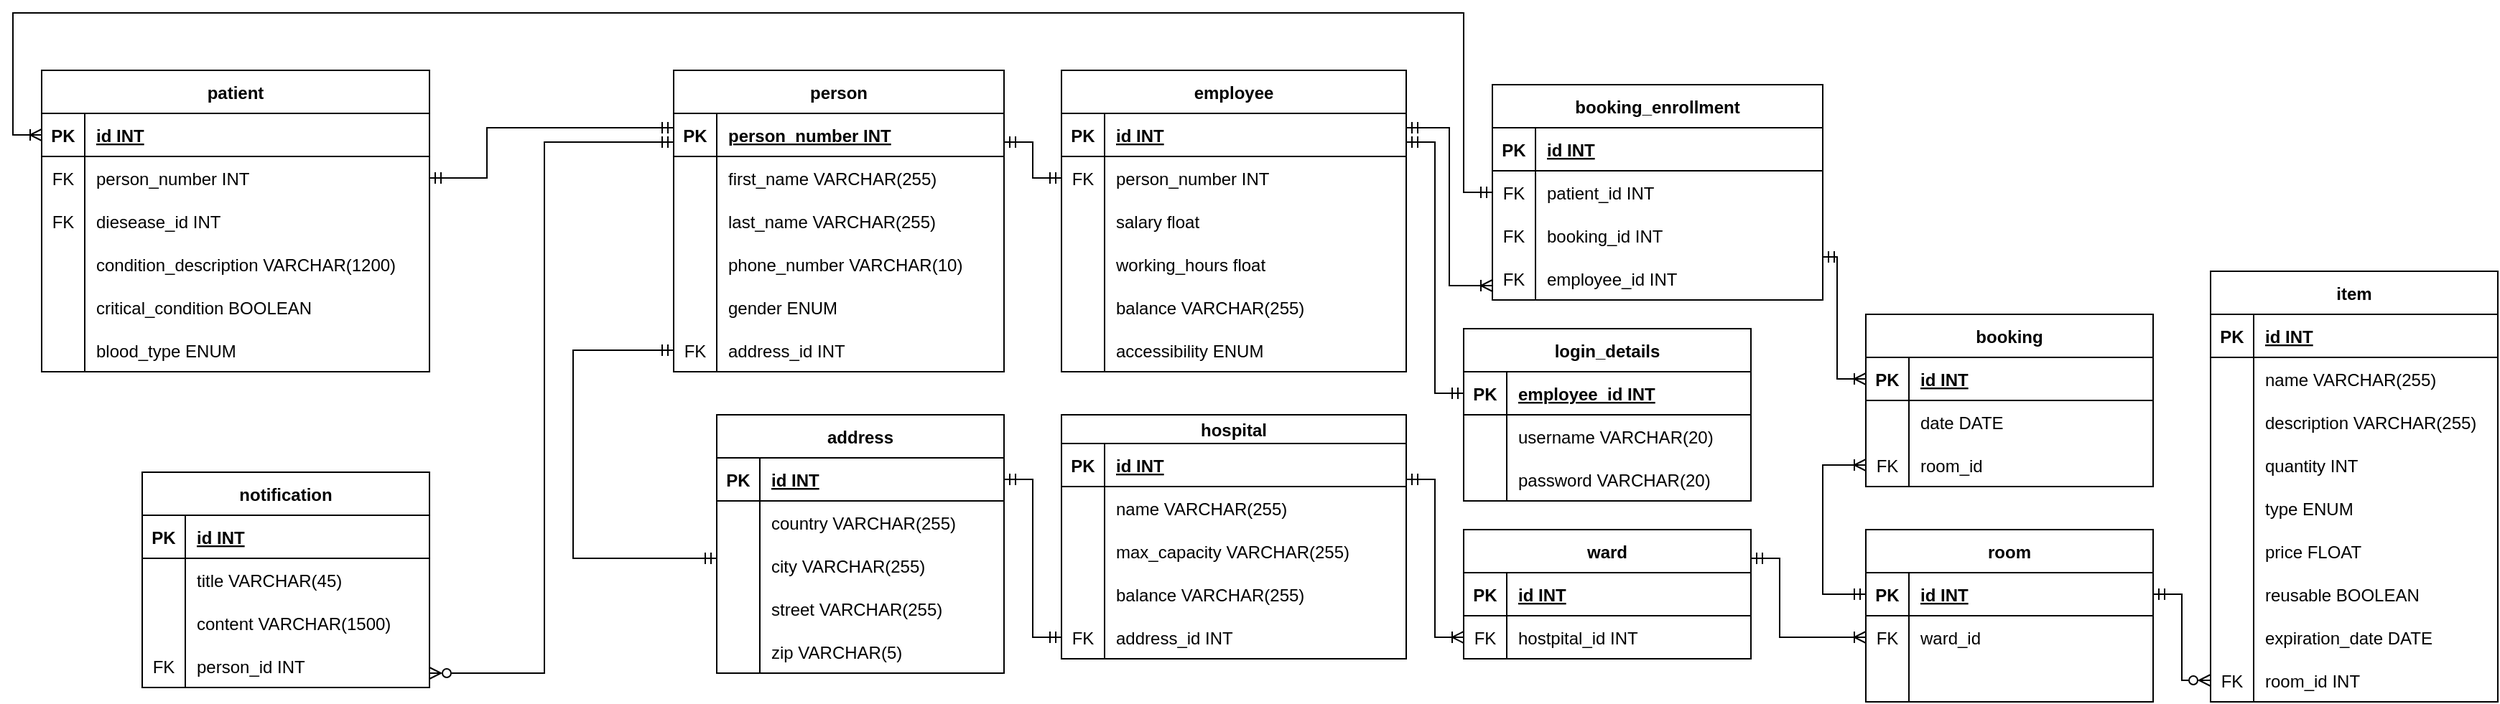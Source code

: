 <mxfile version="15.9.6" type="github">
  <diagram id="4UIG26wqP351JzScmVO9" name="Page-1">
    <mxGraphModel dx="1902" dy="984" grid="1" gridSize="10" guides="1" tooltips="1" connect="1" arrows="1" fold="1" page="1" pageScale="1" pageWidth="850" pageHeight="1100" math="0" shadow="0">
      <root>
        <mxCell id="0" />
        <mxCell id="1" parent="0" />
        <mxCell id="qZt2UEe12QU1mYraXdVA-1" value="hospital" style="shape=table;startSize=20;container=1;collapsible=1;childLayout=tableLayout;fixedRows=1;rowLines=0;fontStyle=1;align=center;resizeLast=1;" parent="1" vertex="1">
          <mxGeometry x="1400" y="400" width="240" height="170" as="geometry" />
        </mxCell>
        <mxCell id="qZt2UEe12QU1mYraXdVA-2" value="" style="shape=partialRectangle;collapsible=0;dropTarget=0;pointerEvents=0;fillColor=none;top=0;left=0;bottom=1;right=0;points=[[0,0.5],[1,0.5]];portConstraint=eastwest;" parent="qZt2UEe12QU1mYraXdVA-1" vertex="1">
          <mxGeometry y="20" width="240" height="30" as="geometry" />
        </mxCell>
        <mxCell id="qZt2UEe12QU1mYraXdVA-3" value="PK" style="shape=partialRectangle;connectable=0;fillColor=none;top=0;left=0;bottom=0;right=0;fontStyle=1;overflow=hidden;" parent="qZt2UEe12QU1mYraXdVA-2" vertex="1">
          <mxGeometry width="30" height="30" as="geometry">
            <mxRectangle width="30" height="30" as="alternateBounds" />
          </mxGeometry>
        </mxCell>
        <mxCell id="qZt2UEe12QU1mYraXdVA-4" value="id INT" style="shape=partialRectangle;connectable=0;fillColor=none;top=0;left=0;bottom=0;right=0;align=left;spacingLeft=6;fontStyle=5;overflow=hidden;" parent="qZt2UEe12QU1mYraXdVA-2" vertex="1">
          <mxGeometry x="30" width="210" height="30" as="geometry">
            <mxRectangle width="210" height="30" as="alternateBounds" />
          </mxGeometry>
        </mxCell>
        <mxCell id="qZt2UEe12QU1mYraXdVA-5" value="" style="shape=partialRectangle;collapsible=0;dropTarget=0;pointerEvents=0;fillColor=none;top=0;left=0;bottom=0;right=0;points=[[0,0.5],[1,0.5]];portConstraint=eastwest;" parent="qZt2UEe12QU1mYraXdVA-1" vertex="1">
          <mxGeometry y="50" width="240" height="30" as="geometry" />
        </mxCell>
        <mxCell id="qZt2UEe12QU1mYraXdVA-6" value="" style="shape=partialRectangle;connectable=0;fillColor=none;top=0;left=0;bottom=0;right=0;editable=1;overflow=hidden;" parent="qZt2UEe12QU1mYraXdVA-5" vertex="1">
          <mxGeometry width="30" height="30" as="geometry">
            <mxRectangle width="30" height="30" as="alternateBounds" />
          </mxGeometry>
        </mxCell>
        <mxCell id="qZt2UEe12QU1mYraXdVA-7" value="name VARCHAR(255)" style="shape=partialRectangle;connectable=0;fillColor=none;top=0;left=0;bottom=0;right=0;align=left;spacingLeft=6;overflow=hidden;" parent="qZt2UEe12QU1mYraXdVA-5" vertex="1">
          <mxGeometry x="30" width="210" height="30" as="geometry">
            <mxRectangle width="210" height="30" as="alternateBounds" />
          </mxGeometry>
        </mxCell>
        <mxCell id="qZt2UEe12QU1mYraXdVA-8" value="" style="shape=partialRectangle;collapsible=0;dropTarget=0;pointerEvents=0;fillColor=none;top=0;left=0;bottom=0;right=0;points=[[0,0.5],[1,0.5]];portConstraint=eastwest;" parent="qZt2UEe12QU1mYraXdVA-1" vertex="1">
          <mxGeometry y="80" width="240" height="30" as="geometry" />
        </mxCell>
        <mxCell id="qZt2UEe12QU1mYraXdVA-9" value="" style="shape=partialRectangle;connectable=0;fillColor=none;top=0;left=0;bottom=0;right=0;editable=1;overflow=hidden;" parent="qZt2UEe12QU1mYraXdVA-8" vertex="1">
          <mxGeometry width="30" height="30" as="geometry">
            <mxRectangle width="30" height="30" as="alternateBounds" />
          </mxGeometry>
        </mxCell>
        <mxCell id="qZt2UEe12QU1mYraXdVA-10" value="max_capacity VARCHAR(255)" style="shape=partialRectangle;connectable=0;fillColor=none;top=0;left=0;bottom=0;right=0;align=left;spacingLeft=6;overflow=hidden;" parent="qZt2UEe12QU1mYraXdVA-8" vertex="1">
          <mxGeometry x="30" width="210" height="30" as="geometry">
            <mxRectangle width="210" height="30" as="alternateBounds" />
          </mxGeometry>
        </mxCell>
        <mxCell id="qZt2UEe12QU1mYraXdVA-11" value="" style="shape=partialRectangle;collapsible=0;dropTarget=0;pointerEvents=0;fillColor=none;top=0;left=0;bottom=0;right=0;points=[[0,0.5],[1,0.5]];portConstraint=eastwest;" parent="qZt2UEe12QU1mYraXdVA-1" vertex="1">
          <mxGeometry y="110" width="240" height="30" as="geometry" />
        </mxCell>
        <mxCell id="qZt2UEe12QU1mYraXdVA-12" value="" style="shape=partialRectangle;connectable=0;fillColor=none;top=0;left=0;bottom=0;right=0;editable=1;overflow=hidden;" parent="qZt2UEe12QU1mYraXdVA-11" vertex="1">
          <mxGeometry width="30" height="30" as="geometry">
            <mxRectangle width="30" height="30" as="alternateBounds" />
          </mxGeometry>
        </mxCell>
        <mxCell id="qZt2UEe12QU1mYraXdVA-13" value="balance VARCHAR(255)" style="shape=partialRectangle;connectable=0;fillColor=none;top=0;left=0;bottom=0;right=0;align=left;spacingLeft=6;overflow=hidden;" parent="qZt2UEe12QU1mYraXdVA-11" vertex="1">
          <mxGeometry x="30" width="210" height="30" as="geometry">
            <mxRectangle width="210" height="30" as="alternateBounds" />
          </mxGeometry>
        </mxCell>
        <mxCell id="qZt2UEe12QU1mYraXdVA-14" value="" style="shape=partialRectangle;collapsible=0;dropTarget=0;pointerEvents=0;fillColor=none;top=0;left=0;bottom=0;right=0;points=[[0,0.5],[1,0.5]];portConstraint=eastwest;" parent="qZt2UEe12QU1mYraXdVA-1" vertex="1">
          <mxGeometry y="140" width="240" height="30" as="geometry" />
        </mxCell>
        <mxCell id="qZt2UEe12QU1mYraXdVA-15" value="FK" style="shape=partialRectangle;connectable=0;fillColor=none;top=0;left=0;bottom=0;right=0;editable=1;overflow=hidden;" parent="qZt2UEe12QU1mYraXdVA-14" vertex="1">
          <mxGeometry width="30" height="30" as="geometry">
            <mxRectangle width="30" height="30" as="alternateBounds" />
          </mxGeometry>
        </mxCell>
        <mxCell id="qZt2UEe12QU1mYraXdVA-16" value="address_id INT" style="shape=partialRectangle;connectable=0;fillColor=none;top=0;left=0;bottom=0;right=0;align=left;spacingLeft=6;overflow=hidden;" parent="qZt2UEe12QU1mYraXdVA-14" vertex="1">
          <mxGeometry x="30" width="210" height="30" as="geometry">
            <mxRectangle width="210" height="30" as="alternateBounds" />
          </mxGeometry>
        </mxCell>
        <mxCell id="qZt2UEe12QU1mYraXdVA-45" value="ward" style="shape=table;startSize=30;container=1;collapsible=1;childLayout=tableLayout;fixedRows=1;rowLines=0;fontStyle=1;align=center;resizeLast=1;" parent="1" vertex="1">
          <mxGeometry x="1680" y="480" width="200" height="90" as="geometry" />
        </mxCell>
        <mxCell id="qZt2UEe12QU1mYraXdVA-46" value="" style="shape=partialRectangle;collapsible=0;dropTarget=0;pointerEvents=0;fillColor=none;top=0;left=0;bottom=1;right=0;points=[[0,0.5],[1,0.5]];portConstraint=eastwest;" parent="qZt2UEe12QU1mYraXdVA-45" vertex="1">
          <mxGeometry y="30" width="200" height="30" as="geometry" />
        </mxCell>
        <mxCell id="qZt2UEe12QU1mYraXdVA-47" value="PK" style="shape=partialRectangle;connectable=0;fillColor=none;top=0;left=0;bottom=0;right=0;fontStyle=1;overflow=hidden;" parent="qZt2UEe12QU1mYraXdVA-46" vertex="1">
          <mxGeometry width="30" height="30" as="geometry">
            <mxRectangle width="30" height="30" as="alternateBounds" />
          </mxGeometry>
        </mxCell>
        <mxCell id="qZt2UEe12QU1mYraXdVA-48" value="id INT" style="shape=partialRectangle;connectable=0;fillColor=none;top=0;left=0;bottom=0;right=0;align=left;spacingLeft=6;fontStyle=5;overflow=hidden;" parent="qZt2UEe12QU1mYraXdVA-46" vertex="1">
          <mxGeometry x="30" width="170" height="30" as="geometry">
            <mxRectangle width="170" height="30" as="alternateBounds" />
          </mxGeometry>
        </mxCell>
        <mxCell id="qZt2UEe12QU1mYraXdVA-49" value="" style="shape=partialRectangle;collapsible=0;dropTarget=0;pointerEvents=0;fillColor=none;top=0;left=0;bottom=0;right=0;points=[[0,0.5],[1,0.5]];portConstraint=eastwest;" parent="qZt2UEe12QU1mYraXdVA-45" vertex="1">
          <mxGeometry y="60" width="200" height="30" as="geometry" />
        </mxCell>
        <mxCell id="qZt2UEe12QU1mYraXdVA-50" value="FK" style="shape=partialRectangle;connectable=0;fillColor=none;top=0;left=0;bottom=0;right=0;editable=1;overflow=hidden;" parent="qZt2UEe12QU1mYraXdVA-49" vertex="1">
          <mxGeometry width="30" height="30" as="geometry">
            <mxRectangle width="30" height="30" as="alternateBounds" />
          </mxGeometry>
        </mxCell>
        <mxCell id="qZt2UEe12QU1mYraXdVA-51" value="hostpital_id INT" style="shape=partialRectangle;connectable=0;fillColor=none;top=0;left=0;bottom=0;right=0;align=left;spacingLeft=6;overflow=hidden;" parent="qZt2UEe12QU1mYraXdVA-49" vertex="1">
          <mxGeometry x="30" width="170" height="30" as="geometry">
            <mxRectangle width="170" height="30" as="alternateBounds" />
          </mxGeometry>
        </mxCell>
        <mxCell id="qZt2UEe12QU1mYraXdVA-58" value="address" style="shape=table;startSize=30;container=1;collapsible=1;childLayout=tableLayout;fixedRows=1;rowLines=0;fontStyle=1;align=center;resizeLast=1;" parent="1" vertex="1">
          <mxGeometry x="1160" y="400" width="200" height="180" as="geometry" />
        </mxCell>
        <mxCell id="qZt2UEe12QU1mYraXdVA-59" value="" style="shape=partialRectangle;collapsible=0;dropTarget=0;pointerEvents=0;fillColor=none;top=0;left=0;bottom=1;right=0;points=[[0,0.5],[1,0.5]];portConstraint=eastwest;" parent="qZt2UEe12QU1mYraXdVA-58" vertex="1">
          <mxGeometry y="30" width="200" height="30" as="geometry" />
        </mxCell>
        <mxCell id="qZt2UEe12QU1mYraXdVA-60" value="PK" style="shape=partialRectangle;connectable=0;fillColor=none;top=0;left=0;bottom=0;right=0;fontStyle=1;overflow=hidden;" parent="qZt2UEe12QU1mYraXdVA-59" vertex="1">
          <mxGeometry width="30" height="30" as="geometry">
            <mxRectangle width="30" height="30" as="alternateBounds" />
          </mxGeometry>
        </mxCell>
        <mxCell id="qZt2UEe12QU1mYraXdVA-61" value="id INT" style="shape=partialRectangle;connectable=0;fillColor=none;top=0;left=0;bottom=0;right=0;align=left;spacingLeft=6;fontStyle=5;overflow=hidden;" parent="qZt2UEe12QU1mYraXdVA-59" vertex="1">
          <mxGeometry x="30" width="170" height="30" as="geometry">
            <mxRectangle width="170" height="30" as="alternateBounds" />
          </mxGeometry>
        </mxCell>
        <mxCell id="qZt2UEe12QU1mYraXdVA-62" value="" style="shape=partialRectangle;collapsible=0;dropTarget=0;pointerEvents=0;fillColor=none;top=0;left=0;bottom=0;right=0;points=[[0,0.5],[1,0.5]];portConstraint=eastwest;" parent="qZt2UEe12QU1mYraXdVA-58" vertex="1">
          <mxGeometry y="60" width="200" height="30" as="geometry" />
        </mxCell>
        <mxCell id="qZt2UEe12QU1mYraXdVA-63" value="" style="shape=partialRectangle;connectable=0;fillColor=none;top=0;left=0;bottom=0;right=0;editable=1;overflow=hidden;" parent="qZt2UEe12QU1mYraXdVA-62" vertex="1">
          <mxGeometry width="30" height="30" as="geometry">
            <mxRectangle width="30" height="30" as="alternateBounds" />
          </mxGeometry>
        </mxCell>
        <mxCell id="qZt2UEe12QU1mYraXdVA-64" value="country VARCHAR(255)" style="shape=partialRectangle;connectable=0;fillColor=none;top=0;left=0;bottom=0;right=0;align=left;spacingLeft=6;overflow=hidden;" parent="qZt2UEe12QU1mYraXdVA-62" vertex="1">
          <mxGeometry x="30" width="170" height="30" as="geometry">
            <mxRectangle width="170" height="30" as="alternateBounds" />
          </mxGeometry>
        </mxCell>
        <mxCell id="qZt2UEe12QU1mYraXdVA-65" value="" style="shape=partialRectangle;collapsible=0;dropTarget=0;pointerEvents=0;fillColor=none;top=0;left=0;bottom=0;right=0;points=[[0,0.5],[1,0.5]];portConstraint=eastwest;" parent="qZt2UEe12QU1mYraXdVA-58" vertex="1">
          <mxGeometry y="90" width="200" height="30" as="geometry" />
        </mxCell>
        <mxCell id="qZt2UEe12QU1mYraXdVA-66" value="" style="shape=partialRectangle;connectable=0;fillColor=none;top=0;left=0;bottom=0;right=0;editable=1;overflow=hidden;" parent="qZt2UEe12QU1mYraXdVA-65" vertex="1">
          <mxGeometry width="30" height="30" as="geometry">
            <mxRectangle width="30" height="30" as="alternateBounds" />
          </mxGeometry>
        </mxCell>
        <mxCell id="qZt2UEe12QU1mYraXdVA-67" value="city VARCHAR(255)" style="shape=partialRectangle;connectable=0;fillColor=none;top=0;left=0;bottom=0;right=0;align=left;spacingLeft=6;overflow=hidden;" parent="qZt2UEe12QU1mYraXdVA-65" vertex="1">
          <mxGeometry x="30" width="170" height="30" as="geometry">
            <mxRectangle width="170" height="30" as="alternateBounds" />
          </mxGeometry>
        </mxCell>
        <mxCell id="qZt2UEe12QU1mYraXdVA-68" value="" style="shape=partialRectangle;collapsible=0;dropTarget=0;pointerEvents=0;fillColor=none;top=0;left=0;bottom=0;right=0;points=[[0,0.5],[1,0.5]];portConstraint=eastwest;" parent="qZt2UEe12QU1mYraXdVA-58" vertex="1">
          <mxGeometry y="120" width="200" height="30" as="geometry" />
        </mxCell>
        <mxCell id="qZt2UEe12QU1mYraXdVA-69" value="" style="shape=partialRectangle;connectable=0;fillColor=none;top=0;left=0;bottom=0;right=0;editable=1;overflow=hidden;" parent="qZt2UEe12QU1mYraXdVA-68" vertex="1">
          <mxGeometry width="30" height="30" as="geometry">
            <mxRectangle width="30" height="30" as="alternateBounds" />
          </mxGeometry>
        </mxCell>
        <mxCell id="qZt2UEe12QU1mYraXdVA-70" value="street VARCHAR(255)" style="shape=partialRectangle;connectable=0;fillColor=none;top=0;left=0;bottom=0;right=0;align=left;spacingLeft=6;overflow=hidden;" parent="qZt2UEe12QU1mYraXdVA-68" vertex="1">
          <mxGeometry x="30" width="170" height="30" as="geometry">
            <mxRectangle width="170" height="30" as="alternateBounds" />
          </mxGeometry>
        </mxCell>
        <mxCell id="qZt2UEe12QU1mYraXdVA-71" value="" style="shape=partialRectangle;collapsible=0;dropTarget=0;pointerEvents=0;fillColor=none;top=0;left=0;bottom=0;right=0;points=[[0,0.5],[1,0.5]];portConstraint=eastwest;" parent="qZt2UEe12QU1mYraXdVA-58" vertex="1">
          <mxGeometry y="150" width="200" height="30" as="geometry" />
        </mxCell>
        <mxCell id="qZt2UEe12QU1mYraXdVA-72" value="" style="shape=partialRectangle;connectable=0;fillColor=none;top=0;left=0;bottom=0;right=0;editable=1;overflow=hidden;" parent="qZt2UEe12QU1mYraXdVA-71" vertex="1">
          <mxGeometry width="30" height="30" as="geometry">
            <mxRectangle width="30" height="30" as="alternateBounds" />
          </mxGeometry>
        </mxCell>
        <mxCell id="qZt2UEe12QU1mYraXdVA-73" value="zip VARCHAR(5)" style="shape=partialRectangle;connectable=0;fillColor=none;top=0;left=0;bottom=0;right=0;align=left;spacingLeft=6;overflow=hidden;" parent="qZt2UEe12QU1mYraXdVA-71" vertex="1">
          <mxGeometry x="30" width="170" height="30" as="geometry">
            <mxRectangle width="170" height="30" as="alternateBounds" />
          </mxGeometry>
        </mxCell>
        <mxCell id="qZt2UEe12QU1mYraXdVA-74" style="edgeStyle=orthogonalEdgeStyle;rounded=0;orthogonalLoop=1;jettySize=auto;html=1;startArrow=ERmandOne;startFill=0;endArrow=ERmandOne;endFill=0;" parent="1" source="qZt2UEe12QU1mYraXdVA-14" target="qZt2UEe12QU1mYraXdVA-59" edge="1">
          <mxGeometry relative="1" as="geometry">
            <Array as="points">
              <mxPoint x="1380" y="555" />
              <mxPoint x="1380" y="445" />
            </Array>
          </mxGeometry>
        </mxCell>
        <mxCell id="qZt2UEe12QU1mYraXdVA-75" value="employee" style="shape=table;startSize=30;container=1;collapsible=1;childLayout=tableLayout;fixedRows=1;rowLines=0;fontStyle=1;align=center;resizeLast=1;" parent="1" vertex="1">
          <mxGeometry x="1400" y="160" width="240" height="210" as="geometry" />
        </mxCell>
        <mxCell id="qZt2UEe12QU1mYraXdVA-76" value="" style="shape=partialRectangle;collapsible=0;dropTarget=0;pointerEvents=0;fillColor=none;top=0;left=0;bottom=1;right=0;points=[[0,0.5],[1,0.5]];portConstraint=eastwest;" parent="qZt2UEe12QU1mYraXdVA-75" vertex="1">
          <mxGeometry y="30" width="240" height="30" as="geometry" />
        </mxCell>
        <mxCell id="qZt2UEe12QU1mYraXdVA-77" value="PK" style="shape=partialRectangle;connectable=0;fillColor=none;top=0;left=0;bottom=0;right=0;fontStyle=1;overflow=hidden;" parent="qZt2UEe12QU1mYraXdVA-76" vertex="1">
          <mxGeometry width="30" height="30" as="geometry">
            <mxRectangle width="30" height="30" as="alternateBounds" />
          </mxGeometry>
        </mxCell>
        <mxCell id="qZt2UEe12QU1mYraXdVA-78" value="id INT" style="shape=partialRectangle;connectable=0;fillColor=none;top=0;left=0;bottom=0;right=0;align=left;spacingLeft=6;fontStyle=5;overflow=hidden;" parent="qZt2UEe12QU1mYraXdVA-76" vertex="1">
          <mxGeometry x="30" width="210" height="30" as="geometry">
            <mxRectangle width="210" height="30" as="alternateBounds" />
          </mxGeometry>
        </mxCell>
        <mxCell id="qZt2UEe12QU1mYraXdVA-91" value="" style="shape=partialRectangle;collapsible=0;dropTarget=0;pointerEvents=0;fillColor=none;top=0;left=0;bottom=0;right=0;points=[[0,0.5],[1,0.5]];portConstraint=eastwest;" parent="qZt2UEe12QU1mYraXdVA-75" vertex="1">
          <mxGeometry y="60" width="240" height="30" as="geometry" />
        </mxCell>
        <mxCell id="qZt2UEe12QU1mYraXdVA-92" value="FK" style="shape=partialRectangle;connectable=0;fillColor=none;top=0;left=0;bottom=0;right=0;editable=1;overflow=hidden;" parent="qZt2UEe12QU1mYraXdVA-91" vertex="1">
          <mxGeometry width="30" height="30" as="geometry">
            <mxRectangle width="30" height="30" as="alternateBounds" />
          </mxGeometry>
        </mxCell>
        <mxCell id="qZt2UEe12QU1mYraXdVA-93" value="person_number INT" style="shape=partialRectangle;connectable=0;fillColor=none;top=0;left=0;bottom=0;right=0;align=left;spacingLeft=6;overflow=hidden;" parent="qZt2UEe12QU1mYraXdVA-91" vertex="1">
          <mxGeometry x="30" width="210" height="30" as="geometry">
            <mxRectangle width="210" height="30" as="alternateBounds" />
          </mxGeometry>
        </mxCell>
        <mxCell id="qZt2UEe12QU1mYraXdVA-79" value="" style="shape=partialRectangle;collapsible=0;dropTarget=0;pointerEvents=0;fillColor=none;top=0;left=0;bottom=0;right=0;points=[[0,0.5],[1,0.5]];portConstraint=eastwest;" parent="qZt2UEe12QU1mYraXdVA-75" vertex="1">
          <mxGeometry y="90" width="240" height="30" as="geometry" />
        </mxCell>
        <mxCell id="qZt2UEe12QU1mYraXdVA-80" value="" style="shape=partialRectangle;connectable=0;fillColor=none;top=0;left=0;bottom=0;right=0;editable=1;overflow=hidden;" parent="qZt2UEe12QU1mYraXdVA-79" vertex="1">
          <mxGeometry width="30" height="30" as="geometry">
            <mxRectangle width="30" height="30" as="alternateBounds" />
          </mxGeometry>
        </mxCell>
        <mxCell id="qZt2UEe12QU1mYraXdVA-81" value="salary float" style="shape=partialRectangle;connectable=0;fillColor=none;top=0;left=0;bottom=0;right=0;align=left;spacingLeft=6;overflow=hidden;" parent="qZt2UEe12QU1mYraXdVA-79" vertex="1">
          <mxGeometry x="30" width="210" height="30" as="geometry">
            <mxRectangle width="210" height="30" as="alternateBounds" />
          </mxGeometry>
        </mxCell>
        <mxCell id="qZt2UEe12QU1mYraXdVA-82" value="" style="shape=partialRectangle;collapsible=0;dropTarget=0;pointerEvents=0;fillColor=none;top=0;left=0;bottom=0;right=0;points=[[0,0.5],[1,0.5]];portConstraint=eastwest;" parent="qZt2UEe12QU1mYraXdVA-75" vertex="1">
          <mxGeometry y="120" width="240" height="30" as="geometry" />
        </mxCell>
        <mxCell id="qZt2UEe12QU1mYraXdVA-83" value="" style="shape=partialRectangle;connectable=0;fillColor=none;top=0;left=0;bottom=0;right=0;editable=1;overflow=hidden;" parent="qZt2UEe12QU1mYraXdVA-82" vertex="1">
          <mxGeometry width="30" height="30" as="geometry">
            <mxRectangle width="30" height="30" as="alternateBounds" />
          </mxGeometry>
        </mxCell>
        <mxCell id="qZt2UEe12QU1mYraXdVA-84" value="working_hours float" style="shape=partialRectangle;connectable=0;fillColor=none;top=0;left=0;bottom=0;right=0;align=left;spacingLeft=6;overflow=hidden;" parent="qZt2UEe12QU1mYraXdVA-82" vertex="1">
          <mxGeometry x="30" width="210" height="30" as="geometry">
            <mxRectangle width="210" height="30" as="alternateBounds" />
          </mxGeometry>
        </mxCell>
        <mxCell id="qZt2UEe12QU1mYraXdVA-85" value="" style="shape=partialRectangle;collapsible=0;dropTarget=0;pointerEvents=0;fillColor=none;top=0;left=0;bottom=0;right=0;points=[[0,0.5],[1,0.5]];portConstraint=eastwest;" parent="qZt2UEe12QU1mYraXdVA-75" vertex="1">
          <mxGeometry y="150" width="240" height="30" as="geometry" />
        </mxCell>
        <mxCell id="qZt2UEe12QU1mYraXdVA-86" value="" style="shape=partialRectangle;connectable=0;fillColor=none;top=0;left=0;bottom=0;right=0;editable=1;overflow=hidden;" parent="qZt2UEe12QU1mYraXdVA-85" vertex="1">
          <mxGeometry width="30" height="30" as="geometry">
            <mxRectangle width="30" height="30" as="alternateBounds" />
          </mxGeometry>
        </mxCell>
        <mxCell id="qZt2UEe12QU1mYraXdVA-87" value="balance VARCHAR(255)" style="shape=partialRectangle;connectable=0;fillColor=none;top=0;left=0;bottom=0;right=0;align=left;spacingLeft=6;overflow=hidden;" parent="qZt2UEe12QU1mYraXdVA-85" vertex="1">
          <mxGeometry x="30" width="210" height="30" as="geometry">
            <mxRectangle width="210" height="30" as="alternateBounds" />
          </mxGeometry>
        </mxCell>
        <mxCell id="qZt2UEe12QU1mYraXdVA-88" value="" style="shape=partialRectangle;collapsible=0;dropTarget=0;pointerEvents=0;fillColor=none;top=0;left=0;bottom=0;right=0;points=[[0,0.5],[1,0.5]];portConstraint=eastwest;" parent="qZt2UEe12QU1mYraXdVA-75" vertex="1">
          <mxGeometry y="180" width="240" height="30" as="geometry" />
        </mxCell>
        <mxCell id="qZt2UEe12QU1mYraXdVA-89" value="" style="shape=partialRectangle;connectable=0;fillColor=none;top=0;left=0;bottom=0;right=0;editable=1;overflow=hidden;" parent="qZt2UEe12QU1mYraXdVA-88" vertex="1">
          <mxGeometry width="30" height="30" as="geometry">
            <mxRectangle width="30" height="30" as="alternateBounds" />
          </mxGeometry>
        </mxCell>
        <mxCell id="qZt2UEe12QU1mYraXdVA-90" value="accessibility ENUM" style="shape=partialRectangle;connectable=0;fillColor=none;top=0;left=0;bottom=0;right=0;align=left;spacingLeft=6;overflow=hidden;" parent="qZt2UEe12QU1mYraXdVA-88" vertex="1">
          <mxGeometry x="30" width="210" height="30" as="geometry">
            <mxRectangle width="210" height="30" as="alternateBounds" />
          </mxGeometry>
        </mxCell>
        <mxCell id="qZt2UEe12QU1mYraXdVA-94" value="person" style="shape=table;startSize=30;container=1;collapsible=1;childLayout=tableLayout;fixedRows=1;rowLines=0;fontStyle=1;align=center;resizeLast=1;" parent="1" vertex="1">
          <mxGeometry x="1130" y="160" width="230" height="210" as="geometry" />
        </mxCell>
        <mxCell id="qZt2UEe12QU1mYraXdVA-95" value="" style="shape=partialRectangle;collapsible=0;dropTarget=0;pointerEvents=0;fillColor=none;top=0;left=0;bottom=1;right=0;points=[[0,0.5],[1,0.5]];portConstraint=eastwest;" parent="qZt2UEe12QU1mYraXdVA-94" vertex="1">
          <mxGeometry y="30" width="230" height="30" as="geometry" />
        </mxCell>
        <mxCell id="qZt2UEe12QU1mYraXdVA-96" value="PK" style="shape=partialRectangle;connectable=0;fillColor=none;top=0;left=0;bottom=0;right=0;fontStyle=1;overflow=hidden;" parent="qZt2UEe12QU1mYraXdVA-95" vertex="1">
          <mxGeometry width="30" height="30" as="geometry">
            <mxRectangle width="30" height="30" as="alternateBounds" />
          </mxGeometry>
        </mxCell>
        <mxCell id="qZt2UEe12QU1mYraXdVA-97" value="person_number INT" style="shape=partialRectangle;connectable=0;fillColor=none;top=0;left=0;bottom=0;right=0;align=left;spacingLeft=6;fontStyle=5;overflow=hidden;" parent="qZt2UEe12QU1mYraXdVA-95" vertex="1">
          <mxGeometry x="30" width="200" height="30" as="geometry">
            <mxRectangle width="200" height="30" as="alternateBounds" />
          </mxGeometry>
        </mxCell>
        <mxCell id="qZt2UEe12QU1mYraXdVA-98" value="" style="shape=partialRectangle;collapsible=0;dropTarget=0;pointerEvents=0;fillColor=none;top=0;left=0;bottom=0;right=0;points=[[0,0.5],[1,0.5]];portConstraint=eastwest;" parent="qZt2UEe12QU1mYraXdVA-94" vertex="1">
          <mxGeometry y="60" width="230" height="30" as="geometry" />
        </mxCell>
        <mxCell id="qZt2UEe12QU1mYraXdVA-99" value="" style="shape=partialRectangle;connectable=0;fillColor=none;top=0;left=0;bottom=0;right=0;editable=1;overflow=hidden;" parent="qZt2UEe12QU1mYraXdVA-98" vertex="1">
          <mxGeometry width="30" height="30" as="geometry">
            <mxRectangle width="30" height="30" as="alternateBounds" />
          </mxGeometry>
        </mxCell>
        <mxCell id="qZt2UEe12QU1mYraXdVA-100" value="first_name VARCHAR(255)" style="shape=partialRectangle;connectable=0;fillColor=none;top=0;left=0;bottom=0;right=0;align=left;spacingLeft=6;overflow=hidden;" parent="qZt2UEe12QU1mYraXdVA-98" vertex="1">
          <mxGeometry x="30" width="200" height="30" as="geometry">
            <mxRectangle width="200" height="30" as="alternateBounds" />
          </mxGeometry>
        </mxCell>
        <mxCell id="qZt2UEe12QU1mYraXdVA-101" value="" style="shape=partialRectangle;collapsible=0;dropTarget=0;pointerEvents=0;fillColor=none;top=0;left=0;bottom=0;right=0;points=[[0,0.5],[1,0.5]];portConstraint=eastwest;" parent="qZt2UEe12QU1mYraXdVA-94" vertex="1">
          <mxGeometry y="90" width="230" height="30" as="geometry" />
        </mxCell>
        <mxCell id="qZt2UEe12QU1mYraXdVA-102" value="" style="shape=partialRectangle;connectable=0;fillColor=none;top=0;left=0;bottom=0;right=0;editable=1;overflow=hidden;" parent="qZt2UEe12QU1mYraXdVA-101" vertex="1">
          <mxGeometry width="30" height="30" as="geometry">
            <mxRectangle width="30" height="30" as="alternateBounds" />
          </mxGeometry>
        </mxCell>
        <mxCell id="qZt2UEe12QU1mYraXdVA-103" value="last_name VARCHAR(255)" style="shape=partialRectangle;connectable=0;fillColor=none;top=0;left=0;bottom=0;right=0;align=left;spacingLeft=6;overflow=hidden;" parent="qZt2UEe12QU1mYraXdVA-101" vertex="1">
          <mxGeometry x="30" width="200" height="30" as="geometry">
            <mxRectangle width="200" height="30" as="alternateBounds" />
          </mxGeometry>
        </mxCell>
        <mxCell id="qZt2UEe12QU1mYraXdVA-104" value="" style="shape=partialRectangle;collapsible=0;dropTarget=0;pointerEvents=0;fillColor=none;top=0;left=0;bottom=0;right=0;points=[[0,0.5],[1,0.5]];portConstraint=eastwest;" parent="qZt2UEe12QU1mYraXdVA-94" vertex="1">
          <mxGeometry y="120" width="230" height="30" as="geometry" />
        </mxCell>
        <mxCell id="qZt2UEe12QU1mYraXdVA-105" value="" style="shape=partialRectangle;connectable=0;fillColor=none;top=0;left=0;bottom=0;right=0;editable=1;overflow=hidden;" parent="qZt2UEe12QU1mYraXdVA-104" vertex="1">
          <mxGeometry width="30" height="30" as="geometry">
            <mxRectangle width="30" height="30" as="alternateBounds" />
          </mxGeometry>
        </mxCell>
        <mxCell id="qZt2UEe12QU1mYraXdVA-106" value="phone_number VARCHAR(10)" style="shape=partialRectangle;connectable=0;fillColor=none;top=0;left=0;bottom=0;right=0;align=left;spacingLeft=6;overflow=hidden;" parent="qZt2UEe12QU1mYraXdVA-104" vertex="1">
          <mxGeometry x="30" width="200" height="30" as="geometry">
            <mxRectangle width="200" height="30" as="alternateBounds" />
          </mxGeometry>
        </mxCell>
        <mxCell id="qZt2UEe12QU1mYraXdVA-107" value="" style="shape=partialRectangle;collapsible=0;dropTarget=0;pointerEvents=0;fillColor=none;top=0;left=0;bottom=0;right=0;points=[[0,0.5],[1,0.5]];portConstraint=eastwest;" parent="qZt2UEe12QU1mYraXdVA-94" vertex="1">
          <mxGeometry y="150" width="230" height="30" as="geometry" />
        </mxCell>
        <mxCell id="qZt2UEe12QU1mYraXdVA-108" value="" style="shape=partialRectangle;connectable=0;fillColor=none;top=0;left=0;bottom=0;right=0;editable=1;overflow=hidden;" parent="qZt2UEe12QU1mYraXdVA-107" vertex="1">
          <mxGeometry width="30" height="30" as="geometry">
            <mxRectangle width="30" height="30" as="alternateBounds" />
          </mxGeometry>
        </mxCell>
        <mxCell id="qZt2UEe12QU1mYraXdVA-109" value="gender ENUM" style="shape=partialRectangle;connectable=0;fillColor=none;top=0;left=0;bottom=0;right=0;align=left;spacingLeft=6;overflow=hidden;" parent="qZt2UEe12QU1mYraXdVA-107" vertex="1">
          <mxGeometry x="30" width="200" height="30" as="geometry">
            <mxRectangle width="200" height="30" as="alternateBounds" />
          </mxGeometry>
        </mxCell>
        <mxCell id="qZt2UEe12QU1mYraXdVA-110" value="" style="shape=partialRectangle;collapsible=0;dropTarget=0;pointerEvents=0;fillColor=none;top=0;left=0;bottom=0;right=0;points=[[0,0.5],[1,0.5]];portConstraint=eastwest;" parent="qZt2UEe12QU1mYraXdVA-94" vertex="1">
          <mxGeometry y="180" width="230" height="30" as="geometry" />
        </mxCell>
        <mxCell id="qZt2UEe12QU1mYraXdVA-111" value="FK" style="shape=partialRectangle;connectable=0;fillColor=none;top=0;left=0;bottom=0;right=0;editable=1;overflow=hidden;" parent="qZt2UEe12QU1mYraXdVA-110" vertex="1">
          <mxGeometry width="30" height="30" as="geometry">
            <mxRectangle width="30" height="30" as="alternateBounds" />
          </mxGeometry>
        </mxCell>
        <mxCell id="qZt2UEe12QU1mYraXdVA-112" value="address_id INT" style="shape=partialRectangle;connectable=0;fillColor=none;top=0;left=0;bottom=0;right=0;align=left;spacingLeft=6;overflow=hidden;" parent="qZt2UEe12QU1mYraXdVA-110" vertex="1">
          <mxGeometry x="30" width="200" height="30" as="geometry">
            <mxRectangle width="200" height="30" as="alternateBounds" />
          </mxGeometry>
        </mxCell>
        <mxCell id="qZt2UEe12QU1mYraXdVA-113" style="edgeStyle=orthogonalEdgeStyle;rounded=0;orthogonalLoop=1;jettySize=auto;html=1;startArrow=ERmandOne;startFill=0;endArrow=ERmandOne;endFill=0;" parent="1" source="qZt2UEe12QU1mYraXdVA-110" target="qZt2UEe12QU1mYraXdVA-58" edge="1">
          <mxGeometry relative="1" as="geometry">
            <Array as="points">
              <mxPoint x="1060" y="355" />
              <mxPoint x="1060" y="500" />
            </Array>
          </mxGeometry>
        </mxCell>
        <mxCell id="qZt2UEe12QU1mYraXdVA-114" style="edgeStyle=orthogonalEdgeStyle;rounded=0;orthogonalLoop=1;jettySize=auto;html=1;startArrow=ERmandOne;startFill=0;endArrow=ERmandOne;endFill=0;" parent="1" source="qZt2UEe12QU1mYraXdVA-91" target="qZt2UEe12QU1mYraXdVA-94" edge="1">
          <mxGeometry relative="1" as="geometry">
            <Array as="points">
              <mxPoint x="1380" y="235" />
              <mxPoint x="1380" y="210" />
            </Array>
          </mxGeometry>
        </mxCell>
        <mxCell id="qZt2UEe12QU1mYraXdVA-136" style="edgeStyle=orthogonalEdgeStyle;rounded=0;orthogonalLoop=1;jettySize=auto;html=1;endArrow=ERmandOne;endFill=0;startArrow=ERmandOne;startFill=0;exitX=0;exitY=0.5;exitDx=0;exitDy=0;" parent="1" source="qZt2UEe12QU1mYraXdVA-117" target="qZt2UEe12QU1mYraXdVA-75" edge="1">
          <mxGeometry relative="1" as="geometry">
            <Array as="points">
              <mxPoint x="1660" y="385" />
              <mxPoint x="1660" y="210" />
            </Array>
          </mxGeometry>
        </mxCell>
        <mxCell id="qZt2UEe12QU1mYraXdVA-116" value="login_details" style="shape=table;startSize=30;container=1;collapsible=1;childLayout=tableLayout;fixedRows=1;rowLines=0;fontStyle=1;align=center;resizeLast=1;" parent="1" vertex="1">
          <mxGeometry x="1680" y="340" width="200" height="120" as="geometry" />
        </mxCell>
        <mxCell id="qZt2UEe12QU1mYraXdVA-117" value="" style="shape=partialRectangle;collapsible=0;dropTarget=0;pointerEvents=0;fillColor=none;top=0;left=0;bottom=1;right=0;points=[[0,0.5],[1,0.5]];portConstraint=eastwest;" parent="qZt2UEe12QU1mYraXdVA-116" vertex="1">
          <mxGeometry y="30" width="200" height="30" as="geometry" />
        </mxCell>
        <mxCell id="qZt2UEe12QU1mYraXdVA-118" value="PK" style="shape=partialRectangle;connectable=0;fillColor=none;top=0;left=0;bottom=0;right=0;fontStyle=1;overflow=hidden;" parent="qZt2UEe12QU1mYraXdVA-117" vertex="1">
          <mxGeometry width="30" height="30" as="geometry">
            <mxRectangle width="30" height="30" as="alternateBounds" />
          </mxGeometry>
        </mxCell>
        <mxCell id="qZt2UEe12QU1mYraXdVA-119" value="employee_id INT" style="shape=partialRectangle;connectable=0;fillColor=none;top=0;left=0;bottom=0;right=0;align=left;spacingLeft=6;fontStyle=5;overflow=hidden;" parent="qZt2UEe12QU1mYraXdVA-117" vertex="1">
          <mxGeometry x="30" width="170" height="30" as="geometry">
            <mxRectangle width="170" height="30" as="alternateBounds" />
          </mxGeometry>
        </mxCell>
        <mxCell id="qZt2UEe12QU1mYraXdVA-120" value="" style="shape=partialRectangle;collapsible=0;dropTarget=0;pointerEvents=0;fillColor=none;top=0;left=0;bottom=0;right=0;points=[[0,0.5],[1,0.5]];portConstraint=eastwest;" parent="qZt2UEe12QU1mYraXdVA-116" vertex="1">
          <mxGeometry y="60" width="200" height="30" as="geometry" />
        </mxCell>
        <mxCell id="qZt2UEe12QU1mYraXdVA-121" value="" style="shape=partialRectangle;connectable=0;fillColor=none;top=0;left=0;bottom=0;right=0;editable=1;overflow=hidden;" parent="qZt2UEe12QU1mYraXdVA-120" vertex="1">
          <mxGeometry width="30" height="30" as="geometry">
            <mxRectangle width="30" height="30" as="alternateBounds" />
          </mxGeometry>
        </mxCell>
        <mxCell id="qZt2UEe12QU1mYraXdVA-122" value="username VARCHAR(20)" style="shape=partialRectangle;connectable=0;fillColor=none;top=0;left=0;bottom=0;right=0;align=left;spacingLeft=6;overflow=hidden;" parent="qZt2UEe12QU1mYraXdVA-120" vertex="1">
          <mxGeometry x="30" width="170" height="30" as="geometry">
            <mxRectangle width="170" height="30" as="alternateBounds" />
          </mxGeometry>
        </mxCell>
        <mxCell id="qZt2UEe12QU1mYraXdVA-123" value="" style="shape=partialRectangle;collapsible=0;dropTarget=0;pointerEvents=0;fillColor=none;top=0;left=0;bottom=0;right=0;points=[[0,0.5],[1,0.5]];portConstraint=eastwest;" parent="qZt2UEe12QU1mYraXdVA-116" vertex="1">
          <mxGeometry y="90" width="200" height="30" as="geometry" />
        </mxCell>
        <mxCell id="qZt2UEe12QU1mYraXdVA-124" value="" style="shape=partialRectangle;connectable=0;fillColor=none;top=0;left=0;bottom=0;right=0;editable=1;overflow=hidden;" parent="qZt2UEe12QU1mYraXdVA-123" vertex="1">
          <mxGeometry width="30" height="30" as="geometry">
            <mxRectangle width="30" height="30" as="alternateBounds" />
          </mxGeometry>
        </mxCell>
        <mxCell id="qZt2UEe12QU1mYraXdVA-125" value="password VARCHAR(20)" style="shape=partialRectangle;connectable=0;fillColor=none;top=0;left=0;bottom=0;right=0;align=left;spacingLeft=6;overflow=hidden;" parent="qZt2UEe12QU1mYraXdVA-123" vertex="1">
          <mxGeometry x="30" width="170" height="30" as="geometry">
            <mxRectangle width="170" height="30" as="alternateBounds" />
          </mxGeometry>
        </mxCell>
        <mxCell id="qZt2UEe12QU1mYraXdVA-137" value="patient" style="shape=table;startSize=30;container=1;collapsible=1;childLayout=tableLayout;fixedRows=1;rowLines=0;fontStyle=1;align=center;resizeLast=1;" parent="1" vertex="1">
          <mxGeometry x="690" y="160" width="270" height="210" as="geometry" />
        </mxCell>
        <mxCell id="qZt2UEe12QU1mYraXdVA-138" value="" style="shape=partialRectangle;collapsible=0;dropTarget=0;pointerEvents=0;fillColor=none;top=0;left=0;bottom=1;right=0;points=[[0,0.5],[1,0.5]];portConstraint=eastwest;" parent="qZt2UEe12QU1mYraXdVA-137" vertex="1">
          <mxGeometry y="30" width="270" height="30" as="geometry" />
        </mxCell>
        <mxCell id="qZt2UEe12QU1mYraXdVA-139" value="PK" style="shape=partialRectangle;connectable=0;fillColor=none;top=0;left=0;bottom=0;right=0;fontStyle=1;overflow=hidden;" parent="qZt2UEe12QU1mYraXdVA-138" vertex="1">
          <mxGeometry width="30" height="30" as="geometry">
            <mxRectangle width="30" height="30" as="alternateBounds" />
          </mxGeometry>
        </mxCell>
        <mxCell id="qZt2UEe12QU1mYraXdVA-140" value="id INT" style="shape=partialRectangle;connectable=0;fillColor=none;top=0;left=0;bottom=0;right=0;align=left;spacingLeft=6;fontStyle=5;overflow=hidden;" parent="qZt2UEe12QU1mYraXdVA-138" vertex="1">
          <mxGeometry x="30" width="240" height="30" as="geometry">
            <mxRectangle width="240" height="30" as="alternateBounds" />
          </mxGeometry>
        </mxCell>
        <mxCell id="qZt2UEe12QU1mYraXdVA-159" value="" style="shape=partialRectangle;collapsible=0;dropTarget=0;pointerEvents=0;fillColor=none;top=0;left=0;bottom=0;right=0;points=[[0,0.5],[1,0.5]];portConstraint=eastwest;" parent="qZt2UEe12QU1mYraXdVA-137" vertex="1">
          <mxGeometry y="60" width="270" height="30" as="geometry" />
        </mxCell>
        <mxCell id="qZt2UEe12QU1mYraXdVA-160" value="FK" style="shape=partialRectangle;connectable=0;fillColor=none;top=0;left=0;bottom=0;right=0;editable=1;overflow=hidden;" parent="qZt2UEe12QU1mYraXdVA-159" vertex="1">
          <mxGeometry width="30" height="30" as="geometry">
            <mxRectangle width="30" height="30" as="alternateBounds" />
          </mxGeometry>
        </mxCell>
        <mxCell id="qZt2UEe12QU1mYraXdVA-161" value="person_number INT" style="shape=partialRectangle;connectable=0;fillColor=none;top=0;left=0;bottom=0;right=0;align=left;spacingLeft=6;overflow=hidden;" parent="qZt2UEe12QU1mYraXdVA-159" vertex="1">
          <mxGeometry x="30" width="240" height="30" as="geometry">
            <mxRectangle width="240" height="30" as="alternateBounds" />
          </mxGeometry>
        </mxCell>
        <mxCell id="qZt2UEe12QU1mYraXdVA-144" value="" style="shape=partialRectangle;collapsible=0;dropTarget=0;pointerEvents=0;fillColor=none;top=0;left=0;bottom=0;right=0;points=[[0,0.5],[1,0.5]];portConstraint=eastwest;" parent="qZt2UEe12QU1mYraXdVA-137" vertex="1">
          <mxGeometry y="90" width="270" height="30" as="geometry" />
        </mxCell>
        <mxCell id="qZt2UEe12QU1mYraXdVA-145" value="FK" style="shape=partialRectangle;connectable=0;fillColor=none;top=0;left=0;bottom=0;right=0;editable=1;overflow=hidden;" parent="qZt2UEe12QU1mYraXdVA-144" vertex="1">
          <mxGeometry width="30" height="30" as="geometry">
            <mxRectangle width="30" height="30" as="alternateBounds" />
          </mxGeometry>
        </mxCell>
        <mxCell id="qZt2UEe12QU1mYraXdVA-146" value="diesease_id INT" style="shape=partialRectangle;connectable=0;fillColor=none;top=0;left=0;bottom=0;right=0;align=left;spacingLeft=6;overflow=hidden;" parent="qZt2UEe12QU1mYraXdVA-144" vertex="1">
          <mxGeometry x="30" width="240" height="30" as="geometry">
            <mxRectangle width="240" height="30" as="alternateBounds" />
          </mxGeometry>
        </mxCell>
        <mxCell id="qZt2UEe12QU1mYraXdVA-150" value="" style="shape=partialRectangle;collapsible=0;dropTarget=0;pointerEvents=0;fillColor=none;top=0;left=0;bottom=0;right=0;points=[[0,0.5],[1,0.5]];portConstraint=eastwest;" parent="qZt2UEe12QU1mYraXdVA-137" vertex="1">
          <mxGeometry y="120" width="270" height="30" as="geometry" />
        </mxCell>
        <mxCell id="qZt2UEe12QU1mYraXdVA-151" value="" style="shape=partialRectangle;connectable=0;fillColor=none;top=0;left=0;bottom=0;right=0;editable=1;overflow=hidden;" parent="qZt2UEe12QU1mYraXdVA-150" vertex="1">
          <mxGeometry width="30" height="30" as="geometry">
            <mxRectangle width="30" height="30" as="alternateBounds" />
          </mxGeometry>
        </mxCell>
        <mxCell id="qZt2UEe12QU1mYraXdVA-152" value="condition_description VARCHAR(1200)" style="shape=partialRectangle;connectable=0;fillColor=none;top=0;left=0;bottom=0;right=0;align=left;spacingLeft=6;overflow=hidden;" parent="qZt2UEe12QU1mYraXdVA-150" vertex="1">
          <mxGeometry x="30" width="240" height="30" as="geometry">
            <mxRectangle width="240" height="30" as="alternateBounds" />
          </mxGeometry>
        </mxCell>
        <mxCell id="qZt2UEe12QU1mYraXdVA-153" value="" style="shape=partialRectangle;collapsible=0;dropTarget=0;pointerEvents=0;fillColor=none;top=0;left=0;bottom=0;right=0;points=[[0,0.5],[1,0.5]];portConstraint=eastwest;" parent="qZt2UEe12QU1mYraXdVA-137" vertex="1">
          <mxGeometry y="150" width="270" height="30" as="geometry" />
        </mxCell>
        <mxCell id="qZt2UEe12QU1mYraXdVA-154" value="" style="shape=partialRectangle;connectable=0;fillColor=none;top=0;left=0;bottom=0;right=0;editable=1;overflow=hidden;" parent="qZt2UEe12QU1mYraXdVA-153" vertex="1">
          <mxGeometry width="30" height="30" as="geometry">
            <mxRectangle width="30" height="30" as="alternateBounds" />
          </mxGeometry>
        </mxCell>
        <mxCell id="qZt2UEe12QU1mYraXdVA-155" value="critical_condition BOOLEAN" style="shape=partialRectangle;connectable=0;fillColor=none;top=0;left=0;bottom=0;right=0;align=left;spacingLeft=6;overflow=hidden;" parent="qZt2UEe12QU1mYraXdVA-153" vertex="1">
          <mxGeometry x="30" width="240" height="30" as="geometry">
            <mxRectangle width="240" height="30" as="alternateBounds" />
          </mxGeometry>
        </mxCell>
        <mxCell id="qZt2UEe12QU1mYraXdVA-156" value="" style="shape=partialRectangle;collapsible=0;dropTarget=0;pointerEvents=0;fillColor=none;top=0;left=0;bottom=0;right=0;points=[[0,0.5],[1,0.5]];portConstraint=eastwest;" parent="qZt2UEe12QU1mYraXdVA-137" vertex="1">
          <mxGeometry y="180" width="270" height="30" as="geometry" />
        </mxCell>
        <mxCell id="qZt2UEe12QU1mYraXdVA-157" value="" style="shape=partialRectangle;connectable=0;fillColor=none;top=0;left=0;bottom=0;right=0;editable=1;overflow=hidden;" parent="qZt2UEe12QU1mYraXdVA-156" vertex="1">
          <mxGeometry width="30" height="30" as="geometry">
            <mxRectangle width="30" height="30" as="alternateBounds" />
          </mxGeometry>
        </mxCell>
        <mxCell id="qZt2UEe12QU1mYraXdVA-158" value="blood_type ENUM" style="shape=partialRectangle;connectable=0;fillColor=none;top=0;left=0;bottom=0;right=0;align=left;spacingLeft=6;overflow=hidden;" parent="qZt2UEe12QU1mYraXdVA-156" vertex="1">
          <mxGeometry x="30" width="240" height="30" as="geometry">
            <mxRectangle width="240" height="30" as="alternateBounds" />
          </mxGeometry>
        </mxCell>
        <mxCell id="qZt2UEe12QU1mYraXdVA-162" style="edgeStyle=orthogonalEdgeStyle;rounded=0;orthogonalLoop=1;jettySize=auto;html=1;startArrow=ERmandOne;startFill=0;endArrow=ERmandOne;endFill=0;" parent="1" source="qZt2UEe12QU1mYraXdVA-159" target="qZt2UEe12QU1mYraXdVA-94" edge="1">
          <mxGeometry relative="1" as="geometry">
            <Array as="points">
              <mxPoint x="1000" y="235" />
              <mxPoint x="1000" y="200" />
            </Array>
          </mxGeometry>
        </mxCell>
        <mxCell id="qZt2UEe12QU1mYraXdVA-209" style="edgeStyle=orthogonalEdgeStyle;rounded=0;orthogonalLoop=1;jettySize=auto;html=1;startArrow=ERoneToMany;startFill=0;endArrow=ERmandOne;endFill=0;" parent="1" source="qZt2UEe12QU1mYraXdVA-167" target="qZt2UEe12QU1mYraXdVA-45" edge="1">
          <mxGeometry relative="1" as="geometry">
            <mxPoint x="1940" y="555" as="sourcePoint" />
            <Array as="points">
              <mxPoint x="1900" y="555" />
              <mxPoint x="1900" y="500" />
            </Array>
          </mxGeometry>
        </mxCell>
        <mxCell id="qZt2UEe12QU1mYraXdVA-163" value="room" style="shape=table;startSize=30;container=1;collapsible=1;childLayout=tableLayout;fixedRows=1;rowLines=0;fontStyle=1;align=center;resizeLast=1;" parent="1" vertex="1">
          <mxGeometry x="1960" y="480" width="200" height="120" as="geometry" />
        </mxCell>
        <mxCell id="qZt2UEe12QU1mYraXdVA-164" value="" style="shape=partialRectangle;collapsible=0;dropTarget=0;pointerEvents=0;fillColor=none;top=0;left=0;bottom=1;right=0;points=[[0,0.5],[1,0.5]];portConstraint=eastwest;" parent="qZt2UEe12QU1mYraXdVA-163" vertex="1">
          <mxGeometry y="30" width="200" height="30" as="geometry" />
        </mxCell>
        <mxCell id="qZt2UEe12QU1mYraXdVA-165" value="PK" style="shape=partialRectangle;connectable=0;fillColor=none;top=0;left=0;bottom=0;right=0;fontStyle=1;overflow=hidden;" parent="qZt2UEe12QU1mYraXdVA-164" vertex="1">
          <mxGeometry width="30" height="30" as="geometry">
            <mxRectangle width="30" height="30" as="alternateBounds" />
          </mxGeometry>
        </mxCell>
        <mxCell id="qZt2UEe12QU1mYraXdVA-166" value="id INT" style="shape=partialRectangle;connectable=0;fillColor=none;top=0;left=0;bottom=0;right=0;align=left;spacingLeft=6;fontStyle=5;overflow=hidden;" parent="qZt2UEe12QU1mYraXdVA-164" vertex="1">
          <mxGeometry x="30" width="170" height="30" as="geometry">
            <mxRectangle width="170" height="30" as="alternateBounds" />
          </mxGeometry>
        </mxCell>
        <mxCell id="qZt2UEe12QU1mYraXdVA-167" value="" style="shape=partialRectangle;collapsible=0;dropTarget=0;pointerEvents=0;fillColor=none;top=0;left=0;bottom=0;right=0;points=[[0,0.5],[1,0.5]];portConstraint=eastwest;" parent="qZt2UEe12QU1mYraXdVA-163" vertex="1">
          <mxGeometry y="60" width="200" height="30" as="geometry" />
        </mxCell>
        <mxCell id="qZt2UEe12QU1mYraXdVA-168" value="FK" style="shape=partialRectangle;connectable=0;fillColor=none;top=0;left=0;bottom=0;right=0;editable=1;overflow=hidden;" parent="qZt2UEe12QU1mYraXdVA-167" vertex="1">
          <mxGeometry width="30" height="30" as="geometry">
            <mxRectangle width="30" height="30" as="alternateBounds" />
          </mxGeometry>
        </mxCell>
        <mxCell id="qZt2UEe12QU1mYraXdVA-169" value="ward_id" style="shape=partialRectangle;connectable=0;fillColor=none;top=0;left=0;bottom=0;right=0;align=left;spacingLeft=6;overflow=hidden;" parent="qZt2UEe12QU1mYraXdVA-167" vertex="1">
          <mxGeometry x="30" width="170" height="30" as="geometry">
            <mxRectangle width="170" height="30" as="alternateBounds" />
          </mxGeometry>
        </mxCell>
        <mxCell id="qZt2UEe12QU1mYraXdVA-173" value="" style="shape=partialRectangle;collapsible=0;dropTarget=0;pointerEvents=0;fillColor=none;top=0;left=0;bottom=0;right=0;points=[[0,0.5],[1,0.5]];portConstraint=eastwest;" parent="qZt2UEe12QU1mYraXdVA-163" vertex="1">
          <mxGeometry y="90" width="200" height="30" as="geometry" />
        </mxCell>
        <mxCell id="qZt2UEe12QU1mYraXdVA-174" value="" style="shape=partialRectangle;connectable=0;fillColor=none;top=0;left=0;bottom=0;right=0;editable=1;overflow=hidden;" parent="qZt2UEe12QU1mYraXdVA-173" vertex="1">
          <mxGeometry width="30" height="30" as="geometry">
            <mxRectangle width="30" height="30" as="alternateBounds" />
          </mxGeometry>
        </mxCell>
        <mxCell id="qZt2UEe12QU1mYraXdVA-175" value="" style="shape=partialRectangle;connectable=0;fillColor=none;top=0;left=0;bottom=0;right=0;align=left;spacingLeft=6;overflow=hidden;" parent="qZt2UEe12QU1mYraXdVA-173" vertex="1">
          <mxGeometry x="30" width="170" height="30" as="geometry">
            <mxRectangle width="170" height="30" as="alternateBounds" />
          </mxGeometry>
        </mxCell>
        <mxCell id="qZt2UEe12QU1mYraXdVA-192" style="edgeStyle=orthogonalEdgeStyle;rounded=0;orthogonalLoop=1;jettySize=auto;html=1;entryX=0;entryY=0.5;entryDx=0;entryDy=0;startArrow=ERmandOne;startFill=0;endArrow=ERoneToMany;endFill=0;" parent="1" source="qZt2UEe12QU1mYraXdVA-2" target="qZt2UEe12QU1mYraXdVA-49" edge="1">
          <mxGeometry relative="1" as="geometry">
            <mxPoint x="1680" y="485" as="sourcePoint" />
            <mxPoint x="1680" y="455" as="targetPoint" />
            <Array as="points">
              <mxPoint x="1660" y="445" />
              <mxPoint x="1660" y="555" />
            </Array>
          </mxGeometry>
        </mxCell>
        <mxCell id="qZt2UEe12QU1mYraXdVA-211" value="item" style="shape=table;startSize=30;container=1;collapsible=1;childLayout=tableLayout;fixedRows=1;rowLines=0;fontStyle=1;align=center;resizeLast=1;" parent="1" vertex="1">
          <mxGeometry x="2200" y="300" width="200" height="300" as="geometry" />
        </mxCell>
        <mxCell id="qZt2UEe12QU1mYraXdVA-212" value="" style="shape=partialRectangle;collapsible=0;dropTarget=0;pointerEvents=0;fillColor=none;top=0;left=0;bottom=1;right=0;points=[[0,0.5],[1,0.5]];portConstraint=eastwest;" parent="qZt2UEe12QU1mYraXdVA-211" vertex="1">
          <mxGeometry y="30" width="200" height="30" as="geometry" />
        </mxCell>
        <mxCell id="qZt2UEe12QU1mYraXdVA-213" value="PK" style="shape=partialRectangle;connectable=0;fillColor=none;top=0;left=0;bottom=0;right=0;fontStyle=1;overflow=hidden;" parent="qZt2UEe12QU1mYraXdVA-212" vertex="1">
          <mxGeometry width="30" height="30" as="geometry">
            <mxRectangle width="30" height="30" as="alternateBounds" />
          </mxGeometry>
        </mxCell>
        <mxCell id="qZt2UEe12QU1mYraXdVA-214" value="id INT" style="shape=partialRectangle;connectable=0;fillColor=none;top=0;left=0;bottom=0;right=0;align=left;spacingLeft=6;fontStyle=5;overflow=hidden;" parent="qZt2UEe12QU1mYraXdVA-212" vertex="1">
          <mxGeometry x="30" width="170" height="30" as="geometry">
            <mxRectangle width="170" height="30" as="alternateBounds" />
          </mxGeometry>
        </mxCell>
        <mxCell id="qZt2UEe12QU1mYraXdVA-215" value="" style="shape=partialRectangle;collapsible=0;dropTarget=0;pointerEvents=0;fillColor=none;top=0;left=0;bottom=0;right=0;points=[[0,0.5],[1,0.5]];portConstraint=eastwest;" parent="qZt2UEe12QU1mYraXdVA-211" vertex="1">
          <mxGeometry y="60" width="200" height="30" as="geometry" />
        </mxCell>
        <mxCell id="qZt2UEe12QU1mYraXdVA-216" value="" style="shape=partialRectangle;connectable=0;fillColor=none;top=0;left=0;bottom=0;right=0;editable=1;overflow=hidden;" parent="qZt2UEe12QU1mYraXdVA-215" vertex="1">
          <mxGeometry width="30" height="30" as="geometry">
            <mxRectangle width="30" height="30" as="alternateBounds" />
          </mxGeometry>
        </mxCell>
        <mxCell id="qZt2UEe12QU1mYraXdVA-217" value="name VARCHAR(255)" style="shape=partialRectangle;connectable=0;fillColor=none;top=0;left=0;bottom=0;right=0;align=left;spacingLeft=6;overflow=hidden;" parent="qZt2UEe12QU1mYraXdVA-215" vertex="1">
          <mxGeometry x="30" width="170" height="30" as="geometry">
            <mxRectangle width="170" height="30" as="alternateBounds" />
          </mxGeometry>
        </mxCell>
        <mxCell id="qZt2UEe12QU1mYraXdVA-218" value="" style="shape=partialRectangle;collapsible=0;dropTarget=0;pointerEvents=0;fillColor=none;top=0;left=0;bottom=0;right=0;points=[[0,0.5],[1,0.5]];portConstraint=eastwest;" parent="qZt2UEe12QU1mYraXdVA-211" vertex="1">
          <mxGeometry y="90" width="200" height="30" as="geometry" />
        </mxCell>
        <mxCell id="qZt2UEe12QU1mYraXdVA-219" value="" style="shape=partialRectangle;connectable=0;fillColor=none;top=0;left=0;bottom=0;right=0;editable=1;overflow=hidden;" parent="qZt2UEe12QU1mYraXdVA-218" vertex="1">
          <mxGeometry width="30" height="30" as="geometry">
            <mxRectangle width="30" height="30" as="alternateBounds" />
          </mxGeometry>
        </mxCell>
        <mxCell id="qZt2UEe12QU1mYraXdVA-220" value="description VARCHAR(255)" style="shape=partialRectangle;connectable=0;fillColor=none;top=0;left=0;bottom=0;right=0;align=left;spacingLeft=6;overflow=hidden;" parent="qZt2UEe12QU1mYraXdVA-218" vertex="1">
          <mxGeometry x="30" width="170" height="30" as="geometry">
            <mxRectangle width="170" height="30" as="alternateBounds" />
          </mxGeometry>
        </mxCell>
        <mxCell id="qZt2UEe12QU1mYraXdVA-221" value="" style="shape=partialRectangle;collapsible=0;dropTarget=0;pointerEvents=0;fillColor=none;top=0;left=0;bottom=0;right=0;points=[[0,0.5],[1,0.5]];portConstraint=eastwest;" parent="qZt2UEe12QU1mYraXdVA-211" vertex="1">
          <mxGeometry y="120" width="200" height="30" as="geometry" />
        </mxCell>
        <mxCell id="qZt2UEe12QU1mYraXdVA-222" value="" style="shape=partialRectangle;connectable=0;fillColor=none;top=0;left=0;bottom=0;right=0;editable=1;overflow=hidden;" parent="qZt2UEe12QU1mYraXdVA-221" vertex="1">
          <mxGeometry width="30" height="30" as="geometry">
            <mxRectangle width="30" height="30" as="alternateBounds" />
          </mxGeometry>
        </mxCell>
        <mxCell id="qZt2UEe12QU1mYraXdVA-223" value="quantity INT" style="shape=partialRectangle;connectable=0;fillColor=none;top=0;left=0;bottom=0;right=0;align=left;spacingLeft=6;overflow=hidden;" parent="qZt2UEe12QU1mYraXdVA-221" vertex="1">
          <mxGeometry x="30" width="170" height="30" as="geometry">
            <mxRectangle width="170" height="30" as="alternateBounds" />
          </mxGeometry>
        </mxCell>
        <mxCell id="qZt2UEe12QU1mYraXdVA-237" value="" style="shape=partialRectangle;collapsible=0;dropTarget=0;pointerEvents=0;fillColor=none;top=0;left=0;bottom=0;right=0;points=[[0,0.5],[1,0.5]];portConstraint=eastwest;" parent="qZt2UEe12QU1mYraXdVA-211" vertex="1">
          <mxGeometry y="150" width="200" height="30" as="geometry" />
        </mxCell>
        <mxCell id="qZt2UEe12QU1mYraXdVA-238" value="" style="shape=partialRectangle;connectable=0;fillColor=none;top=0;left=0;bottom=0;right=0;editable=1;overflow=hidden;" parent="qZt2UEe12QU1mYraXdVA-237" vertex="1">
          <mxGeometry width="30" height="30" as="geometry">
            <mxRectangle width="30" height="30" as="alternateBounds" />
          </mxGeometry>
        </mxCell>
        <mxCell id="qZt2UEe12QU1mYraXdVA-239" value="type ENUM" style="shape=partialRectangle;connectable=0;fillColor=none;top=0;left=0;bottom=0;right=0;align=left;spacingLeft=6;overflow=hidden;" parent="qZt2UEe12QU1mYraXdVA-237" vertex="1">
          <mxGeometry x="30" width="170" height="30" as="geometry">
            <mxRectangle width="170" height="30" as="alternateBounds" />
          </mxGeometry>
        </mxCell>
        <mxCell id="qZt2UEe12QU1mYraXdVA-240" value="" style="shape=partialRectangle;collapsible=0;dropTarget=0;pointerEvents=0;fillColor=none;top=0;left=0;bottom=0;right=0;points=[[0,0.5],[1,0.5]];portConstraint=eastwest;" parent="qZt2UEe12QU1mYraXdVA-211" vertex="1">
          <mxGeometry y="180" width="200" height="30" as="geometry" />
        </mxCell>
        <mxCell id="qZt2UEe12QU1mYraXdVA-241" value="" style="shape=partialRectangle;connectable=0;fillColor=none;top=0;left=0;bottom=0;right=0;editable=1;overflow=hidden;" parent="qZt2UEe12QU1mYraXdVA-240" vertex="1">
          <mxGeometry width="30" height="30" as="geometry">
            <mxRectangle width="30" height="30" as="alternateBounds" />
          </mxGeometry>
        </mxCell>
        <mxCell id="qZt2UEe12QU1mYraXdVA-242" value="price FLOAT" style="shape=partialRectangle;connectable=0;fillColor=none;top=0;left=0;bottom=0;right=0;align=left;spacingLeft=6;overflow=hidden;" parent="qZt2UEe12QU1mYraXdVA-240" vertex="1">
          <mxGeometry x="30" width="170" height="30" as="geometry">
            <mxRectangle width="170" height="30" as="alternateBounds" />
          </mxGeometry>
        </mxCell>
        <mxCell id="qZt2UEe12QU1mYraXdVA-243" value="" style="shape=partialRectangle;collapsible=0;dropTarget=0;pointerEvents=0;fillColor=none;top=0;left=0;bottom=0;right=0;points=[[0,0.5],[1,0.5]];portConstraint=eastwest;" parent="qZt2UEe12QU1mYraXdVA-211" vertex="1">
          <mxGeometry y="210" width="200" height="30" as="geometry" />
        </mxCell>
        <mxCell id="qZt2UEe12QU1mYraXdVA-244" value="" style="shape=partialRectangle;connectable=0;fillColor=none;top=0;left=0;bottom=0;right=0;editable=1;overflow=hidden;" parent="qZt2UEe12QU1mYraXdVA-243" vertex="1">
          <mxGeometry width="30" height="30" as="geometry">
            <mxRectangle width="30" height="30" as="alternateBounds" />
          </mxGeometry>
        </mxCell>
        <mxCell id="qZt2UEe12QU1mYraXdVA-245" value="reusable BOOLEAN" style="shape=partialRectangle;connectable=0;fillColor=none;top=0;left=0;bottom=0;right=0;align=left;spacingLeft=6;overflow=hidden;" parent="qZt2UEe12QU1mYraXdVA-243" vertex="1">
          <mxGeometry x="30" width="170" height="30" as="geometry">
            <mxRectangle width="170" height="30" as="alternateBounds" />
          </mxGeometry>
        </mxCell>
        <mxCell id="qZt2UEe12QU1mYraXdVA-246" value="" style="shape=partialRectangle;collapsible=0;dropTarget=0;pointerEvents=0;fillColor=none;top=0;left=0;bottom=0;right=0;points=[[0,0.5],[1,0.5]];portConstraint=eastwest;" parent="qZt2UEe12QU1mYraXdVA-211" vertex="1">
          <mxGeometry y="240" width="200" height="30" as="geometry" />
        </mxCell>
        <mxCell id="qZt2UEe12QU1mYraXdVA-247" value="" style="shape=partialRectangle;connectable=0;fillColor=none;top=0;left=0;bottom=0;right=0;editable=1;overflow=hidden;" parent="qZt2UEe12QU1mYraXdVA-246" vertex="1">
          <mxGeometry width="30" height="30" as="geometry">
            <mxRectangle width="30" height="30" as="alternateBounds" />
          </mxGeometry>
        </mxCell>
        <mxCell id="qZt2UEe12QU1mYraXdVA-248" value="expiration_date DATE" style="shape=partialRectangle;connectable=0;fillColor=none;top=0;left=0;bottom=0;right=0;align=left;spacingLeft=6;overflow=hidden;" parent="qZt2UEe12QU1mYraXdVA-246" vertex="1">
          <mxGeometry x="30" width="170" height="30" as="geometry">
            <mxRectangle width="170" height="30" as="alternateBounds" />
          </mxGeometry>
        </mxCell>
        <mxCell id="qZt2UEe12QU1mYraXdVA-249" value="" style="shape=partialRectangle;collapsible=0;dropTarget=0;pointerEvents=0;fillColor=none;top=0;left=0;bottom=0;right=0;points=[[0,0.5],[1,0.5]];portConstraint=eastwest;" parent="qZt2UEe12QU1mYraXdVA-211" vertex="1">
          <mxGeometry y="270" width="200" height="30" as="geometry" />
        </mxCell>
        <mxCell id="qZt2UEe12QU1mYraXdVA-250" value="FK" style="shape=partialRectangle;connectable=0;fillColor=none;top=0;left=0;bottom=0;right=0;editable=1;overflow=hidden;" parent="qZt2UEe12QU1mYraXdVA-249" vertex="1">
          <mxGeometry width="30" height="30" as="geometry">
            <mxRectangle width="30" height="30" as="alternateBounds" />
          </mxGeometry>
        </mxCell>
        <mxCell id="qZt2UEe12QU1mYraXdVA-251" value="room_id INT" style="shape=partialRectangle;connectable=0;fillColor=none;top=0;left=0;bottom=0;right=0;align=left;spacingLeft=6;overflow=hidden;" parent="qZt2UEe12QU1mYraXdVA-249" vertex="1">
          <mxGeometry x="30" width="170" height="30" as="geometry">
            <mxRectangle width="170" height="30" as="alternateBounds" />
          </mxGeometry>
        </mxCell>
        <mxCell id="qZt2UEe12QU1mYraXdVA-252" style="edgeStyle=orthogonalEdgeStyle;rounded=0;orthogonalLoop=1;jettySize=auto;html=1;startArrow=ERzeroToMany;startFill=0;endArrow=ERmandOne;endFill=0;" parent="1" source="qZt2UEe12QU1mYraXdVA-249" target="qZt2UEe12QU1mYraXdVA-164" edge="1">
          <mxGeometry relative="1" as="geometry">
            <Array as="points">
              <mxPoint x="2180" y="585" />
              <mxPoint x="2180" y="525" />
            </Array>
          </mxGeometry>
        </mxCell>
        <mxCell id="qZt2UEe12QU1mYraXdVA-254" value="booking" style="shape=table;startSize=30;container=1;collapsible=1;childLayout=tableLayout;fixedRows=1;rowLines=0;fontStyle=1;align=center;resizeLast=1;" parent="1" vertex="1">
          <mxGeometry x="1960" y="330" width="200" height="120" as="geometry" />
        </mxCell>
        <mxCell id="qZt2UEe12QU1mYraXdVA-255" value="" style="shape=partialRectangle;collapsible=0;dropTarget=0;pointerEvents=0;fillColor=none;top=0;left=0;bottom=1;right=0;points=[[0,0.5],[1,0.5]];portConstraint=eastwest;" parent="qZt2UEe12QU1mYraXdVA-254" vertex="1">
          <mxGeometry y="30" width="200" height="30" as="geometry" />
        </mxCell>
        <mxCell id="qZt2UEe12QU1mYraXdVA-256" value="PK" style="shape=partialRectangle;connectable=0;fillColor=none;top=0;left=0;bottom=0;right=0;fontStyle=1;overflow=hidden;" parent="qZt2UEe12QU1mYraXdVA-255" vertex="1">
          <mxGeometry width="30" height="30" as="geometry">
            <mxRectangle width="30" height="30" as="alternateBounds" />
          </mxGeometry>
        </mxCell>
        <mxCell id="qZt2UEe12QU1mYraXdVA-257" value="id INT" style="shape=partialRectangle;connectable=0;fillColor=none;top=0;left=0;bottom=0;right=0;align=left;spacingLeft=6;fontStyle=5;overflow=hidden;" parent="qZt2UEe12QU1mYraXdVA-255" vertex="1">
          <mxGeometry x="30" width="170" height="30" as="geometry">
            <mxRectangle width="170" height="30" as="alternateBounds" />
          </mxGeometry>
        </mxCell>
        <mxCell id="qZt2UEe12QU1mYraXdVA-258" value="" style="shape=partialRectangle;collapsible=0;dropTarget=0;pointerEvents=0;fillColor=none;top=0;left=0;bottom=0;right=0;points=[[0,0.5],[1,0.5]];portConstraint=eastwest;" parent="qZt2UEe12QU1mYraXdVA-254" vertex="1">
          <mxGeometry y="60" width="200" height="30" as="geometry" />
        </mxCell>
        <mxCell id="qZt2UEe12QU1mYraXdVA-259" value="" style="shape=partialRectangle;connectable=0;fillColor=none;top=0;left=0;bottom=0;right=0;editable=1;overflow=hidden;" parent="qZt2UEe12QU1mYraXdVA-258" vertex="1">
          <mxGeometry width="30" height="30" as="geometry">
            <mxRectangle width="30" height="30" as="alternateBounds" />
          </mxGeometry>
        </mxCell>
        <mxCell id="qZt2UEe12QU1mYraXdVA-260" value="date DATE" style="shape=partialRectangle;connectable=0;fillColor=none;top=0;left=0;bottom=0;right=0;align=left;spacingLeft=6;overflow=hidden;" parent="qZt2UEe12QU1mYraXdVA-258" vertex="1">
          <mxGeometry x="30" width="170" height="30" as="geometry">
            <mxRectangle width="170" height="30" as="alternateBounds" />
          </mxGeometry>
        </mxCell>
        <mxCell id="qZt2UEe12QU1mYraXdVA-329" value="" style="shape=partialRectangle;collapsible=0;dropTarget=0;pointerEvents=0;fillColor=none;top=0;left=0;bottom=0;right=0;points=[[0,0.5],[1,0.5]];portConstraint=eastwest;" parent="qZt2UEe12QU1mYraXdVA-254" vertex="1">
          <mxGeometry y="90" width="200" height="30" as="geometry" />
        </mxCell>
        <mxCell id="qZt2UEe12QU1mYraXdVA-330" value="FK" style="shape=partialRectangle;connectable=0;fillColor=none;top=0;left=0;bottom=0;right=0;editable=1;overflow=hidden;" parent="qZt2UEe12QU1mYraXdVA-329" vertex="1">
          <mxGeometry width="30" height="30" as="geometry">
            <mxRectangle width="30" height="30" as="alternateBounds" />
          </mxGeometry>
        </mxCell>
        <mxCell id="qZt2UEe12QU1mYraXdVA-331" value="room_id" style="shape=partialRectangle;connectable=0;fillColor=none;top=0;left=0;bottom=0;right=0;align=left;spacingLeft=6;overflow=hidden;" parent="qZt2UEe12QU1mYraXdVA-329" vertex="1">
          <mxGeometry x="30" width="170" height="30" as="geometry">
            <mxRectangle width="170" height="30" as="alternateBounds" />
          </mxGeometry>
        </mxCell>
        <mxCell id="qZt2UEe12QU1mYraXdVA-308" value="booking_enrollment" style="shape=table;startSize=30;container=1;collapsible=1;childLayout=tableLayout;fixedRows=1;rowLines=0;fontStyle=1;align=center;resizeLast=1;" parent="1" vertex="1">
          <mxGeometry x="1700" y="170" width="230" height="150" as="geometry" />
        </mxCell>
        <mxCell id="qZt2UEe12QU1mYraXdVA-309" value="" style="shape=partialRectangle;collapsible=0;dropTarget=0;pointerEvents=0;fillColor=none;top=0;left=0;bottom=1;right=0;points=[[0,0.5],[1,0.5]];portConstraint=eastwest;" parent="qZt2UEe12QU1mYraXdVA-308" vertex="1">
          <mxGeometry y="30" width="230" height="30" as="geometry" />
        </mxCell>
        <mxCell id="qZt2UEe12QU1mYraXdVA-310" value="PK" style="shape=partialRectangle;connectable=0;fillColor=none;top=0;left=0;bottom=0;right=0;fontStyle=1;overflow=hidden;" parent="qZt2UEe12QU1mYraXdVA-309" vertex="1">
          <mxGeometry width="30" height="30" as="geometry">
            <mxRectangle width="30" height="30" as="alternateBounds" />
          </mxGeometry>
        </mxCell>
        <mxCell id="qZt2UEe12QU1mYraXdVA-311" value="id INT" style="shape=partialRectangle;connectable=0;fillColor=none;top=0;left=0;bottom=0;right=0;align=left;spacingLeft=6;fontStyle=5;overflow=hidden;" parent="qZt2UEe12QU1mYraXdVA-309" vertex="1">
          <mxGeometry x="30" width="200" height="30" as="geometry">
            <mxRectangle width="200" height="30" as="alternateBounds" />
          </mxGeometry>
        </mxCell>
        <mxCell id="60WG6mFWeZzpyiG6dTsp-1" value="" style="shape=partialRectangle;collapsible=0;dropTarget=0;pointerEvents=0;fillColor=none;top=0;left=0;bottom=0;right=0;points=[[0,0.5],[1,0.5]];portConstraint=eastwest;" vertex="1" parent="qZt2UEe12QU1mYraXdVA-308">
          <mxGeometry y="60" width="230" height="30" as="geometry" />
        </mxCell>
        <mxCell id="60WG6mFWeZzpyiG6dTsp-2" value="FK" style="shape=partialRectangle;connectable=0;fillColor=none;top=0;left=0;bottom=0;right=0;editable=1;overflow=hidden;" vertex="1" parent="60WG6mFWeZzpyiG6dTsp-1">
          <mxGeometry width="30" height="30" as="geometry">
            <mxRectangle width="30" height="30" as="alternateBounds" />
          </mxGeometry>
        </mxCell>
        <mxCell id="60WG6mFWeZzpyiG6dTsp-3" value="patient_id INT" style="shape=partialRectangle;connectable=0;fillColor=none;top=0;left=0;bottom=0;right=0;align=left;spacingLeft=6;overflow=hidden;" vertex="1" parent="60WG6mFWeZzpyiG6dTsp-1">
          <mxGeometry x="30" width="200" height="30" as="geometry">
            <mxRectangle width="200" height="30" as="alternateBounds" />
          </mxGeometry>
        </mxCell>
        <mxCell id="qZt2UEe12QU1mYraXdVA-312" value="" style="shape=partialRectangle;collapsible=0;dropTarget=0;pointerEvents=0;fillColor=none;top=0;left=0;bottom=0;right=0;points=[[0,0.5],[1,0.5]];portConstraint=eastwest;" parent="qZt2UEe12QU1mYraXdVA-308" vertex="1">
          <mxGeometry y="90" width="230" height="30" as="geometry" />
        </mxCell>
        <mxCell id="qZt2UEe12QU1mYraXdVA-313" value="FK" style="shape=partialRectangle;connectable=0;fillColor=none;top=0;left=0;bottom=0;right=0;editable=1;overflow=hidden;" parent="qZt2UEe12QU1mYraXdVA-312" vertex="1">
          <mxGeometry width="30" height="30" as="geometry">
            <mxRectangle width="30" height="30" as="alternateBounds" />
          </mxGeometry>
        </mxCell>
        <mxCell id="qZt2UEe12QU1mYraXdVA-314" value="booking_id INT" style="shape=partialRectangle;connectable=0;fillColor=none;top=0;left=0;bottom=0;right=0;align=left;spacingLeft=6;overflow=hidden;" parent="qZt2UEe12QU1mYraXdVA-312" vertex="1">
          <mxGeometry x="30" width="200" height="30" as="geometry">
            <mxRectangle width="200" height="30" as="alternateBounds" />
          </mxGeometry>
        </mxCell>
        <mxCell id="qZt2UEe12QU1mYraXdVA-315" value="" style="shape=partialRectangle;collapsible=0;dropTarget=0;pointerEvents=0;fillColor=none;top=0;left=0;bottom=0;right=0;points=[[0,0.5],[1,0.5]];portConstraint=eastwest;" parent="qZt2UEe12QU1mYraXdVA-308" vertex="1">
          <mxGeometry y="120" width="230" height="30" as="geometry" />
        </mxCell>
        <mxCell id="qZt2UEe12QU1mYraXdVA-316" value="FK" style="shape=partialRectangle;connectable=0;fillColor=none;top=0;left=0;bottom=0;right=0;editable=1;overflow=hidden;" parent="qZt2UEe12QU1mYraXdVA-315" vertex="1">
          <mxGeometry width="30" height="30" as="geometry">
            <mxRectangle width="30" height="30" as="alternateBounds" />
          </mxGeometry>
        </mxCell>
        <mxCell id="qZt2UEe12QU1mYraXdVA-317" value="employee_id INT" style="shape=partialRectangle;connectable=0;fillColor=none;top=0;left=0;bottom=0;right=0;align=left;spacingLeft=6;overflow=hidden;" parent="qZt2UEe12QU1mYraXdVA-315" vertex="1">
          <mxGeometry x="30" width="200" height="30" as="geometry">
            <mxRectangle width="200" height="30" as="alternateBounds" />
          </mxGeometry>
        </mxCell>
        <mxCell id="qZt2UEe12QU1mYraXdVA-327" style="edgeStyle=orthogonalEdgeStyle;rounded=0;orthogonalLoop=1;jettySize=auto;html=1;startArrow=ERmandOne;startFill=0;endArrow=ERoneToMany;endFill=0;" parent="1" source="qZt2UEe12QU1mYraXdVA-308" target="qZt2UEe12QU1mYraXdVA-255" edge="1">
          <mxGeometry relative="1" as="geometry">
            <mxPoint x="1730" y="95" as="sourcePoint" />
            <Array as="points">
              <mxPoint x="1940" y="290" />
              <mxPoint x="1940" y="375" />
            </Array>
          </mxGeometry>
        </mxCell>
        <mxCell id="qZt2UEe12QU1mYraXdVA-328" style="edgeStyle=orthogonalEdgeStyle;rounded=0;orthogonalLoop=1;jettySize=auto;html=1;startArrow=ERoneToMany;startFill=0;endArrow=ERmandOne;endFill=0;" parent="1" source="qZt2UEe12QU1mYraXdVA-315" target="qZt2UEe12QU1mYraXdVA-76" edge="1">
          <mxGeometry relative="1" as="geometry">
            <mxPoint x="1710" y="230" as="sourcePoint" />
            <Array as="points">
              <mxPoint x="1670" y="310" />
              <mxPoint x="1670" y="200" />
            </Array>
          </mxGeometry>
        </mxCell>
        <mxCell id="qZt2UEe12QU1mYraXdVA-332" style="edgeStyle=orthogonalEdgeStyle;rounded=0;orthogonalLoop=1;jettySize=auto;html=1;startArrow=ERoneToMany;startFill=0;endArrow=ERmandOne;endFill=0;" parent="1" source="qZt2UEe12QU1mYraXdVA-329" target="qZt2UEe12QU1mYraXdVA-164" edge="1">
          <mxGeometry relative="1" as="geometry">
            <Array as="points">
              <mxPoint x="1930" y="435" />
              <mxPoint x="1930" y="525" />
            </Array>
          </mxGeometry>
        </mxCell>
        <mxCell id="60WG6mFWeZzpyiG6dTsp-4" style="edgeStyle=orthogonalEdgeStyle;rounded=0;orthogonalLoop=1;jettySize=auto;html=1;exitX=0;exitY=0.5;exitDx=0;exitDy=0;entryX=0;entryY=0.5;entryDx=0;entryDy=0;startArrow=ERmandOne;startFill=0;endArrow=ERoneToMany;endFill=0;" edge="1" parent="1" source="60WG6mFWeZzpyiG6dTsp-1" target="qZt2UEe12QU1mYraXdVA-138">
          <mxGeometry relative="1" as="geometry">
            <Array as="points">
              <mxPoint x="1680" y="245" />
              <mxPoint x="1680" y="120" />
              <mxPoint x="670" y="120" />
              <mxPoint x="670" y="205" />
            </Array>
          </mxGeometry>
        </mxCell>
        <mxCell id="60WG6mFWeZzpyiG6dTsp-46" style="edgeStyle=orthogonalEdgeStyle;rounded=0;orthogonalLoop=1;jettySize=auto;html=1;startArrow=ERzeroToMany;startFill=0;endArrow=ERmandOne;endFill=0;" edge="1" parent="1" source="60WG6mFWeZzpyiG6dTsp-27" target="qZt2UEe12QU1mYraXdVA-95">
          <mxGeometry relative="1" as="geometry">
            <Array as="points">
              <mxPoint x="1040" y="580" />
              <mxPoint x="1040" y="210" />
            </Array>
          </mxGeometry>
        </mxCell>
        <mxCell id="60WG6mFWeZzpyiG6dTsp-27" value="notification" style="shape=table;startSize=30;container=1;collapsible=1;childLayout=tableLayout;fixedRows=1;rowLines=0;fontStyle=1;align=center;resizeLast=1;" vertex="1" parent="1">
          <mxGeometry x="760" y="440" width="200" height="150" as="geometry" />
        </mxCell>
        <mxCell id="60WG6mFWeZzpyiG6dTsp-28" value="" style="shape=partialRectangle;collapsible=0;dropTarget=0;pointerEvents=0;fillColor=none;top=0;left=0;bottom=1;right=0;points=[[0,0.5],[1,0.5]];portConstraint=eastwest;" vertex="1" parent="60WG6mFWeZzpyiG6dTsp-27">
          <mxGeometry y="30" width="200" height="30" as="geometry" />
        </mxCell>
        <mxCell id="60WG6mFWeZzpyiG6dTsp-29" value="PK" style="shape=partialRectangle;connectable=0;fillColor=none;top=0;left=0;bottom=0;right=0;fontStyle=1;overflow=hidden;" vertex="1" parent="60WG6mFWeZzpyiG6dTsp-28">
          <mxGeometry width="30" height="30" as="geometry">
            <mxRectangle width="30" height="30" as="alternateBounds" />
          </mxGeometry>
        </mxCell>
        <mxCell id="60WG6mFWeZzpyiG6dTsp-30" value="id INT" style="shape=partialRectangle;connectable=0;fillColor=none;top=0;left=0;bottom=0;right=0;align=left;spacingLeft=6;fontStyle=5;overflow=hidden;" vertex="1" parent="60WG6mFWeZzpyiG6dTsp-28">
          <mxGeometry x="30" width="170" height="30" as="geometry">
            <mxRectangle width="170" height="30" as="alternateBounds" />
          </mxGeometry>
        </mxCell>
        <mxCell id="60WG6mFWeZzpyiG6dTsp-31" value="" style="shape=partialRectangle;collapsible=0;dropTarget=0;pointerEvents=0;fillColor=none;top=0;left=0;bottom=0;right=0;points=[[0,0.5],[1,0.5]];portConstraint=eastwest;" vertex="1" parent="60WG6mFWeZzpyiG6dTsp-27">
          <mxGeometry y="60" width="200" height="30" as="geometry" />
        </mxCell>
        <mxCell id="60WG6mFWeZzpyiG6dTsp-32" value="" style="shape=partialRectangle;connectable=0;fillColor=none;top=0;left=0;bottom=0;right=0;editable=1;overflow=hidden;" vertex="1" parent="60WG6mFWeZzpyiG6dTsp-31">
          <mxGeometry width="30" height="30" as="geometry">
            <mxRectangle width="30" height="30" as="alternateBounds" />
          </mxGeometry>
        </mxCell>
        <mxCell id="60WG6mFWeZzpyiG6dTsp-33" value="title VARCHAR(45)" style="shape=partialRectangle;connectable=0;fillColor=none;top=0;left=0;bottom=0;right=0;align=left;spacingLeft=6;overflow=hidden;" vertex="1" parent="60WG6mFWeZzpyiG6dTsp-31">
          <mxGeometry x="30" width="170" height="30" as="geometry">
            <mxRectangle width="170" height="30" as="alternateBounds" />
          </mxGeometry>
        </mxCell>
        <mxCell id="60WG6mFWeZzpyiG6dTsp-34" value="" style="shape=partialRectangle;collapsible=0;dropTarget=0;pointerEvents=0;fillColor=none;top=0;left=0;bottom=0;right=0;points=[[0,0.5],[1,0.5]];portConstraint=eastwest;" vertex="1" parent="60WG6mFWeZzpyiG6dTsp-27">
          <mxGeometry y="90" width="200" height="30" as="geometry" />
        </mxCell>
        <mxCell id="60WG6mFWeZzpyiG6dTsp-35" value="" style="shape=partialRectangle;connectable=0;fillColor=none;top=0;left=0;bottom=0;right=0;editable=1;overflow=hidden;" vertex="1" parent="60WG6mFWeZzpyiG6dTsp-34">
          <mxGeometry width="30" height="30" as="geometry">
            <mxRectangle width="30" height="30" as="alternateBounds" />
          </mxGeometry>
        </mxCell>
        <mxCell id="60WG6mFWeZzpyiG6dTsp-36" value="content VARCHAR(1500)" style="shape=partialRectangle;connectable=0;fillColor=none;top=0;left=0;bottom=0;right=0;align=left;spacingLeft=6;overflow=hidden;" vertex="1" parent="60WG6mFWeZzpyiG6dTsp-34">
          <mxGeometry x="30" width="170" height="30" as="geometry">
            <mxRectangle width="170" height="30" as="alternateBounds" />
          </mxGeometry>
        </mxCell>
        <mxCell id="60WG6mFWeZzpyiG6dTsp-43" value="" style="shape=partialRectangle;collapsible=0;dropTarget=0;pointerEvents=0;fillColor=none;top=0;left=0;bottom=0;right=0;points=[[0,0.5],[1,0.5]];portConstraint=eastwest;" vertex="1" parent="60WG6mFWeZzpyiG6dTsp-27">
          <mxGeometry y="120" width="200" height="30" as="geometry" />
        </mxCell>
        <mxCell id="60WG6mFWeZzpyiG6dTsp-44" value="FK" style="shape=partialRectangle;connectable=0;fillColor=none;top=0;left=0;bottom=0;right=0;editable=1;overflow=hidden;" vertex="1" parent="60WG6mFWeZzpyiG6dTsp-43">
          <mxGeometry width="30" height="30" as="geometry">
            <mxRectangle width="30" height="30" as="alternateBounds" />
          </mxGeometry>
        </mxCell>
        <mxCell id="60WG6mFWeZzpyiG6dTsp-45" value="person_id INT" style="shape=partialRectangle;connectable=0;fillColor=none;top=0;left=0;bottom=0;right=0;align=left;spacingLeft=6;overflow=hidden;" vertex="1" parent="60WG6mFWeZzpyiG6dTsp-43">
          <mxGeometry x="30" width="170" height="30" as="geometry">
            <mxRectangle width="170" height="30" as="alternateBounds" />
          </mxGeometry>
        </mxCell>
      </root>
    </mxGraphModel>
  </diagram>
</mxfile>
